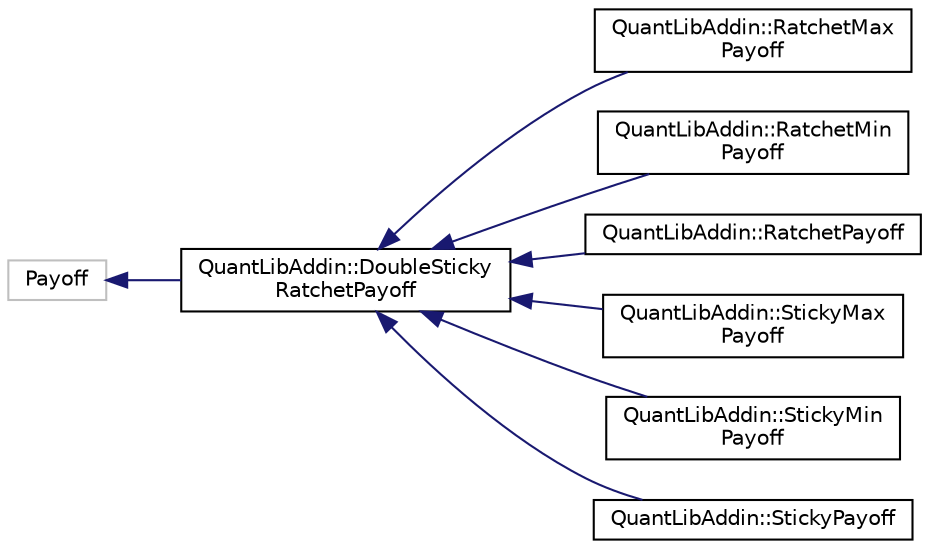 digraph "Graphical Class Hierarchy"
{
  edge [fontname="Helvetica",fontsize="10",labelfontname="Helvetica",labelfontsize="10"];
  node [fontname="Helvetica",fontsize="10",shape=record];
  rankdir="LR";
  Node51 [label="Payoff",height=0.2,width=0.4,color="grey75", fillcolor="white", style="filled"];
  Node51 -> Node0 [dir="back",color="midnightblue",fontsize="10",style="solid",fontname="Helvetica"];
  Node0 [label="QuantLibAddin::DoubleSticky\lRatchetPayoff",height=0.2,width=0.4,color="black", fillcolor="white", style="filled",URL="$class_quant_lib_addin_1_1_double_sticky_ratchet_payoff.html"];
  Node0 -> Node1 [dir="back",color="midnightblue",fontsize="10",style="solid",fontname="Helvetica"];
  Node1 [label="QuantLibAddin::RatchetMax\lPayoff",height=0.2,width=0.4,color="black", fillcolor="white", style="filled",URL="$class_quant_lib_addin_1_1_ratchet_max_payoff.html"];
  Node0 -> Node2 [dir="back",color="midnightblue",fontsize="10",style="solid",fontname="Helvetica"];
  Node2 [label="QuantLibAddin::RatchetMin\lPayoff",height=0.2,width=0.4,color="black", fillcolor="white", style="filled",URL="$class_quant_lib_addin_1_1_ratchet_min_payoff.html"];
  Node0 -> Node3 [dir="back",color="midnightblue",fontsize="10",style="solid",fontname="Helvetica"];
  Node3 [label="QuantLibAddin::RatchetPayoff",height=0.2,width=0.4,color="black", fillcolor="white", style="filled",URL="$class_quant_lib_addin_1_1_ratchet_payoff.html"];
  Node0 -> Node4 [dir="back",color="midnightblue",fontsize="10",style="solid",fontname="Helvetica"];
  Node4 [label="QuantLibAddin::StickyMax\lPayoff",height=0.2,width=0.4,color="black", fillcolor="white", style="filled",URL="$class_quant_lib_addin_1_1_sticky_max_payoff.html"];
  Node0 -> Node5 [dir="back",color="midnightblue",fontsize="10",style="solid",fontname="Helvetica"];
  Node5 [label="QuantLibAddin::StickyMin\lPayoff",height=0.2,width=0.4,color="black", fillcolor="white", style="filled",URL="$class_quant_lib_addin_1_1_sticky_min_payoff.html"];
  Node0 -> Node6 [dir="back",color="midnightblue",fontsize="10",style="solid",fontname="Helvetica"];
  Node6 [label="QuantLibAddin::StickyPayoff",height=0.2,width=0.4,color="black", fillcolor="white", style="filled",URL="$class_quant_lib_addin_1_1_sticky_payoff.html"];
}
